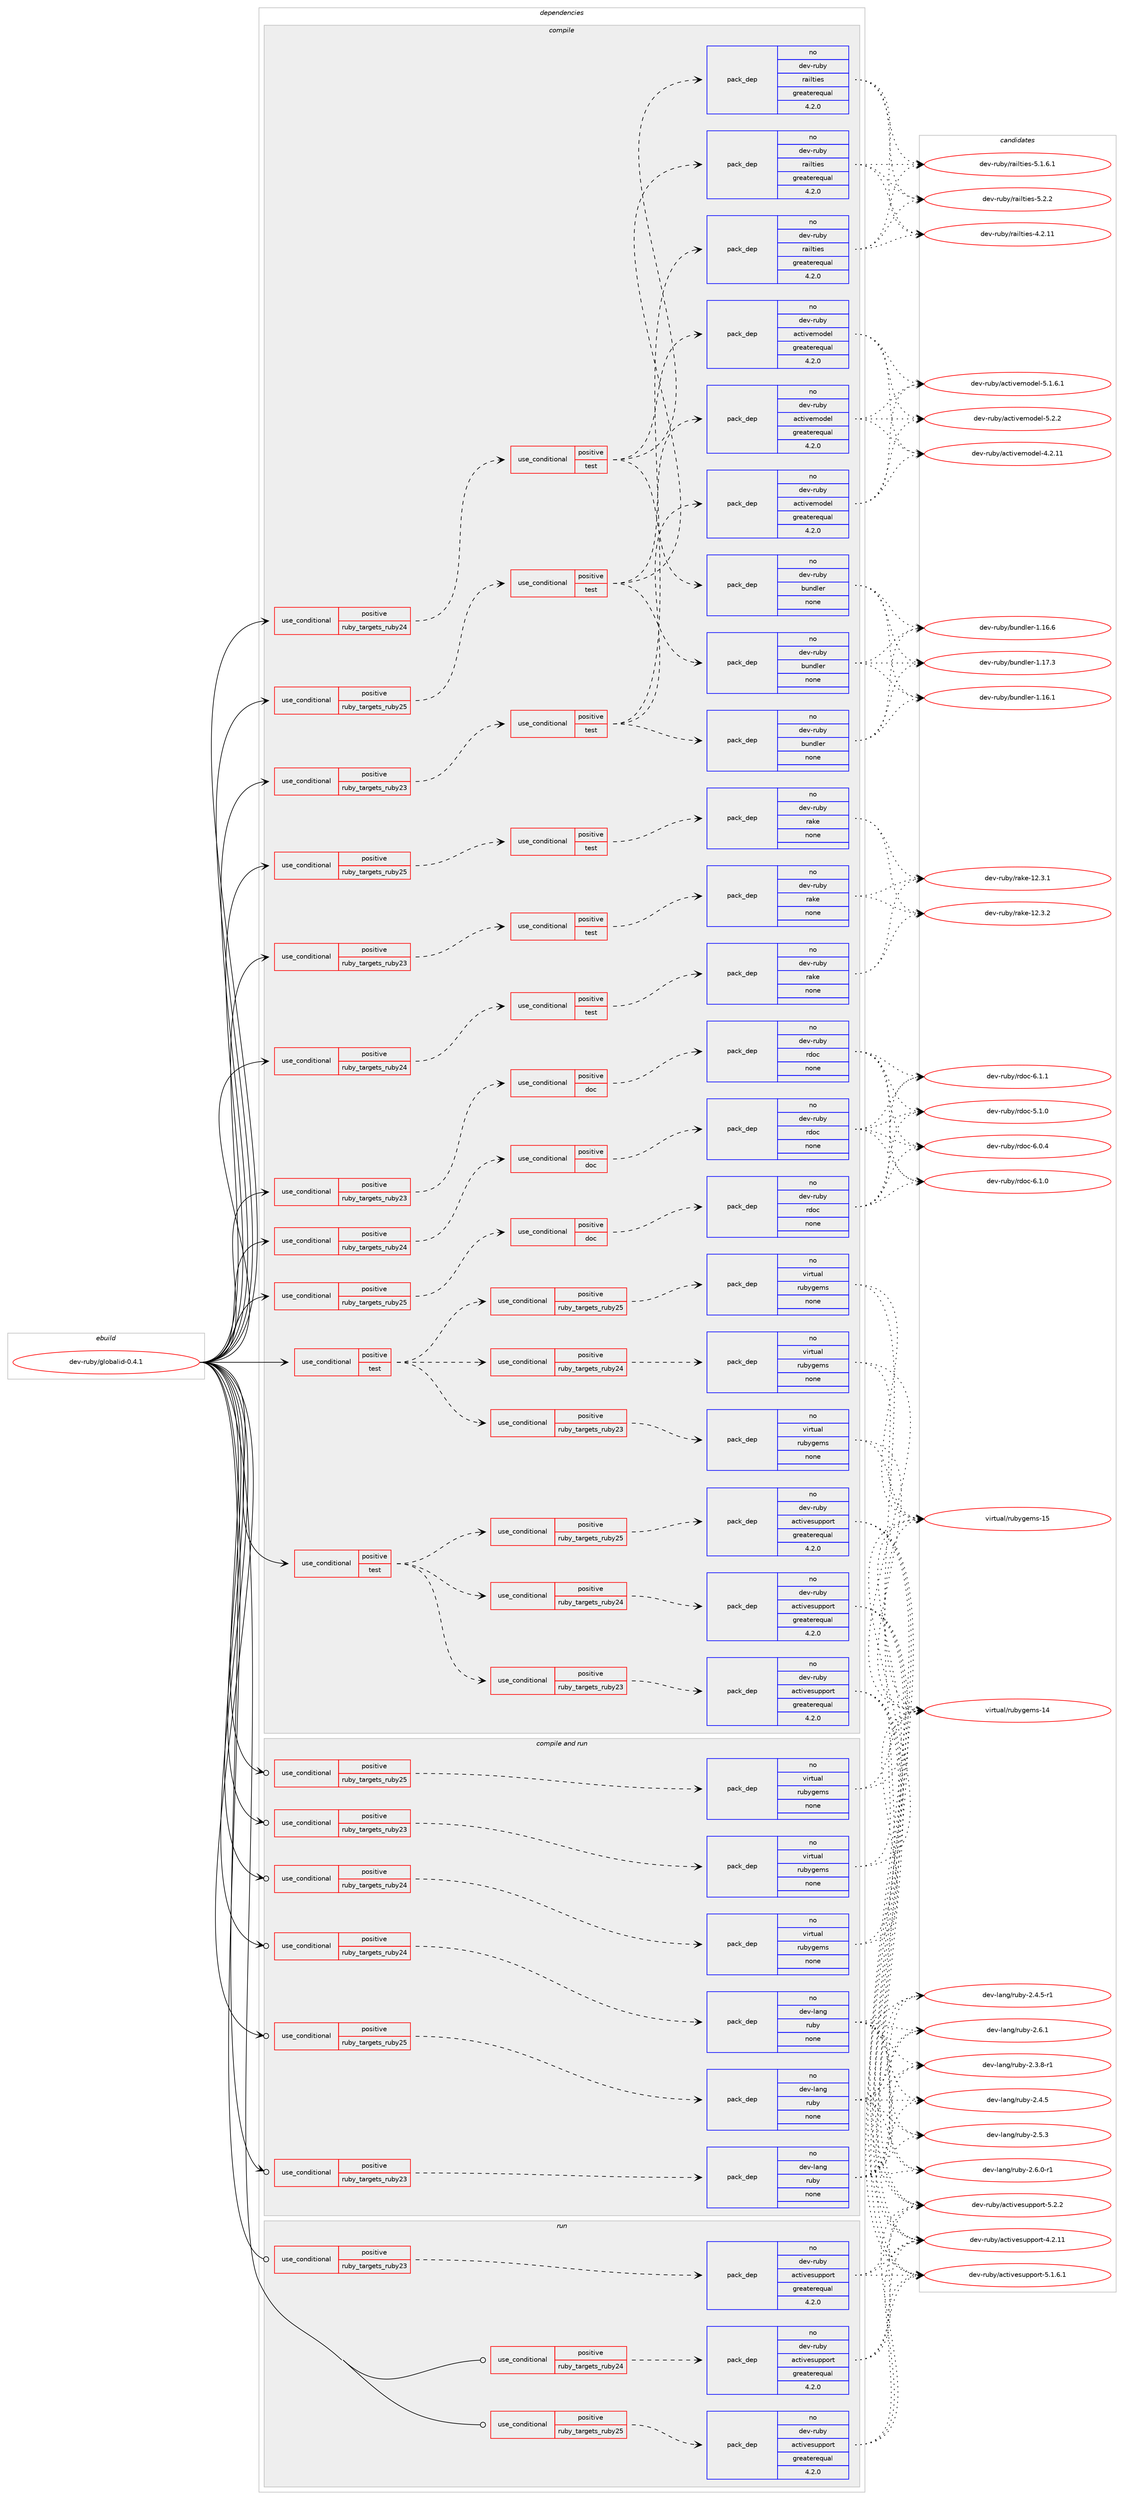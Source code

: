 digraph prolog {

# *************
# Graph options
# *************

newrank=true;
concentrate=true;
compound=true;
graph [rankdir=LR,fontname=Helvetica,fontsize=10,ranksep=1.5];#, ranksep=2.5, nodesep=0.2];
edge  [arrowhead=vee];
node  [fontname=Helvetica,fontsize=10];

# **********
# The ebuild
# **********

subgraph cluster_leftcol {
color=gray;
rank=same;
label=<<i>ebuild</i>>;
id [label="dev-ruby/globalid-0.4.1", color=red, width=4, href="../dev-ruby/globalid-0.4.1.svg"];
}

# ****************
# The dependencies
# ****************

subgraph cluster_midcol {
color=gray;
label=<<i>dependencies</i>>;
subgraph cluster_compile {
fillcolor="#eeeeee";
style=filled;
label=<<i>compile</i>>;
subgraph cond400922 {
dependency1495507 [label=<<TABLE BORDER="0" CELLBORDER="1" CELLSPACING="0" CELLPADDING="4"><TR><TD ROWSPAN="3" CELLPADDING="10">use_conditional</TD></TR><TR><TD>positive</TD></TR><TR><TD>ruby_targets_ruby23</TD></TR></TABLE>>, shape=none, color=red];
subgraph cond400923 {
dependency1495508 [label=<<TABLE BORDER="0" CELLBORDER="1" CELLSPACING="0" CELLPADDING="4"><TR><TD ROWSPAN="3" CELLPADDING="10">use_conditional</TD></TR><TR><TD>positive</TD></TR><TR><TD>doc</TD></TR></TABLE>>, shape=none, color=red];
subgraph pack1071140 {
dependency1495509 [label=<<TABLE BORDER="0" CELLBORDER="1" CELLSPACING="0" CELLPADDING="4" WIDTH="220"><TR><TD ROWSPAN="6" CELLPADDING="30">pack_dep</TD></TR><TR><TD WIDTH="110">no</TD></TR><TR><TD>dev-ruby</TD></TR><TR><TD>rdoc</TD></TR><TR><TD>none</TD></TR><TR><TD></TD></TR></TABLE>>, shape=none, color=blue];
}
dependency1495508:e -> dependency1495509:w [weight=20,style="dashed",arrowhead="vee"];
}
dependency1495507:e -> dependency1495508:w [weight=20,style="dashed",arrowhead="vee"];
}
id:e -> dependency1495507:w [weight=20,style="solid",arrowhead="vee"];
subgraph cond400924 {
dependency1495510 [label=<<TABLE BORDER="0" CELLBORDER="1" CELLSPACING="0" CELLPADDING="4"><TR><TD ROWSPAN="3" CELLPADDING="10">use_conditional</TD></TR><TR><TD>positive</TD></TR><TR><TD>ruby_targets_ruby23</TD></TR></TABLE>>, shape=none, color=red];
subgraph cond400925 {
dependency1495511 [label=<<TABLE BORDER="0" CELLBORDER="1" CELLSPACING="0" CELLPADDING="4"><TR><TD ROWSPAN="3" CELLPADDING="10">use_conditional</TD></TR><TR><TD>positive</TD></TR><TR><TD>test</TD></TR></TABLE>>, shape=none, color=red];
subgraph pack1071141 {
dependency1495512 [label=<<TABLE BORDER="0" CELLBORDER="1" CELLSPACING="0" CELLPADDING="4" WIDTH="220"><TR><TD ROWSPAN="6" CELLPADDING="30">pack_dep</TD></TR><TR><TD WIDTH="110">no</TD></TR><TR><TD>dev-ruby</TD></TR><TR><TD>bundler</TD></TR><TR><TD>none</TD></TR><TR><TD></TD></TR></TABLE>>, shape=none, color=blue];
}
dependency1495511:e -> dependency1495512:w [weight=20,style="dashed",arrowhead="vee"];
subgraph pack1071142 {
dependency1495513 [label=<<TABLE BORDER="0" CELLBORDER="1" CELLSPACING="0" CELLPADDING="4" WIDTH="220"><TR><TD ROWSPAN="6" CELLPADDING="30">pack_dep</TD></TR><TR><TD WIDTH="110">no</TD></TR><TR><TD>dev-ruby</TD></TR><TR><TD>activemodel</TD></TR><TR><TD>greaterequal</TD></TR><TR><TD>4.2.0</TD></TR></TABLE>>, shape=none, color=blue];
}
dependency1495511:e -> dependency1495513:w [weight=20,style="dashed",arrowhead="vee"];
subgraph pack1071143 {
dependency1495514 [label=<<TABLE BORDER="0" CELLBORDER="1" CELLSPACING="0" CELLPADDING="4" WIDTH="220"><TR><TD ROWSPAN="6" CELLPADDING="30">pack_dep</TD></TR><TR><TD WIDTH="110">no</TD></TR><TR><TD>dev-ruby</TD></TR><TR><TD>railties</TD></TR><TR><TD>greaterequal</TD></TR><TR><TD>4.2.0</TD></TR></TABLE>>, shape=none, color=blue];
}
dependency1495511:e -> dependency1495514:w [weight=20,style="dashed",arrowhead="vee"];
}
dependency1495510:e -> dependency1495511:w [weight=20,style="dashed",arrowhead="vee"];
}
id:e -> dependency1495510:w [weight=20,style="solid",arrowhead="vee"];
subgraph cond400926 {
dependency1495515 [label=<<TABLE BORDER="0" CELLBORDER="1" CELLSPACING="0" CELLPADDING="4"><TR><TD ROWSPAN="3" CELLPADDING="10">use_conditional</TD></TR><TR><TD>positive</TD></TR><TR><TD>ruby_targets_ruby23</TD></TR></TABLE>>, shape=none, color=red];
subgraph cond400927 {
dependency1495516 [label=<<TABLE BORDER="0" CELLBORDER="1" CELLSPACING="0" CELLPADDING="4"><TR><TD ROWSPAN="3" CELLPADDING="10">use_conditional</TD></TR><TR><TD>positive</TD></TR><TR><TD>test</TD></TR></TABLE>>, shape=none, color=red];
subgraph pack1071144 {
dependency1495517 [label=<<TABLE BORDER="0" CELLBORDER="1" CELLSPACING="0" CELLPADDING="4" WIDTH="220"><TR><TD ROWSPAN="6" CELLPADDING="30">pack_dep</TD></TR><TR><TD WIDTH="110">no</TD></TR><TR><TD>dev-ruby</TD></TR><TR><TD>rake</TD></TR><TR><TD>none</TD></TR><TR><TD></TD></TR></TABLE>>, shape=none, color=blue];
}
dependency1495516:e -> dependency1495517:w [weight=20,style="dashed",arrowhead="vee"];
}
dependency1495515:e -> dependency1495516:w [weight=20,style="dashed",arrowhead="vee"];
}
id:e -> dependency1495515:w [weight=20,style="solid",arrowhead="vee"];
subgraph cond400928 {
dependency1495518 [label=<<TABLE BORDER="0" CELLBORDER="1" CELLSPACING="0" CELLPADDING="4"><TR><TD ROWSPAN="3" CELLPADDING="10">use_conditional</TD></TR><TR><TD>positive</TD></TR><TR><TD>ruby_targets_ruby24</TD></TR></TABLE>>, shape=none, color=red];
subgraph cond400929 {
dependency1495519 [label=<<TABLE BORDER="0" CELLBORDER="1" CELLSPACING="0" CELLPADDING="4"><TR><TD ROWSPAN="3" CELLPADDING="10">use_conditional</TD></TR><TR><TD>positive</TD></TR><TR><TD>doc</TD></TR></TABLE>>, shape=none, color=red];
subgraph pack1071145 {
dependency1495520 [label=<<TABLE BORDER="0" CELLBORDER="1" CELLSPACING="0" CELLPADDING="4" WIDTH="220"><TR><TD ROWSPAN="6" CELLPADDING="30">pack_dep</TD></TR><TR><TD WIDTH="110">no</TD></TR><TR><TD>dev-ruby</TD></TR><TR><TD>rdoc</TD></TR><TR><TD>none</TD></TR><TR><TD></TD></TR></TABLE>>, shape=none, color=blue];
}
dependency1495519:e -> dependency1495520:w [weight=20,style="dashed",arrowhead="vee"];
}
dependency1495518:e -> dependency1495519:w [weight=20,style="dashed",arrowhead="vee"];
}
id:e -> dependency1495518:w [weight=20,style="solid",arrowhead="vee"];
subgraph cond400930 {
dependency1495521 [label=<<TABLE BORDER="0" CELLBORDER="1" CELLSPACING="0" CELLPADDING="4"><TR><TD ROWSPAN="3" CELLPADDING="10">use_conditional</TD></TR><TR><TD>positive</TD></TR><TR><TD>ruby_targets_ruby24</TD></TR></TABLE>>, shape=none, color=red];
subgraph cond400931 {
dependency1495522 [label=<<TABLE BORDER="0" CELLBORDER="1" CELLSPACING="0" CELLPADDING="4"><TR><TD ROWSPAN="3" CELLPADDING="10">use_conditional</TD></TR><TR><TD>positive</TD></TR><TR><TD>test</TD></TR></TABLE>>, shape=none, color=red];
subgraph pack1071146 {
dependency1495523 [label=<<TABLE BORDER="0" CELLBORDER="1" CELLSPACING="0" CELLPADDING="4" WIDTH="220"><TR><TD ROWSPAN="6" CELLPADDING="30">pack_dep</TD></TR><TR><TD WIDTH="110">no</TD></TR><TR><TD>dev-ruby</TD></TR><TR><TD>bundler</TD></TR><TR><TD>none</TD></TR><TR><TD></TD></TR></TABLE>>, shape=none, color=blue];
}
dependency1495522:e -> dependency1495523:w [weight=20,style="dashed",arrowhead="vee"];
subgraph pack1071147 {
dependency1495524 [label=<<TABLE BORDER="0" CELLBORDER="1" CELLSPACING="0" CELLPADDING="4" WIDTH="220"><TR><TD ROWSPAN="6" CELLPADDING="30">pack_dep</TD></TR><TR><TD WIDTH="110">no</TD></TR><TR><TD>dev-ruby</TD></TR><TR><TD>activemodel</TD></TR><TR><TD>greaterequal</TD></TR><TR><TD>4.2.0</TD></TR></TABLE>>, shape=none, color=blue];
}
dependency1495522:e -> dependency1495524:w [weight=20,style="dashed",arrowhead="vee"];
subgraph pack1071148 {
dependency1495525 [label=<<TABLE BORDER="0" CELLBORDER="1" CELLSPACING="0" CELLPADDING="4" WIDTH="220"><TR><TD ROWSPAN="6" CELLPADDING="30">pack_dep</TD></TR><TR><TD WIDTH="110">no</TD></TR><TR><TD>dev-ruby</TD></TR><TR><TD>railties</TD></TR><TR><TD>greaterequal</TD></TR><TR><TD>4.2.0</TD></TR></TABLE>>, shape=none, color=blue];
}
dependency1495522:e -> dependency1495525:w [weight=20,style="dashed",arrowhead="vee"];
}
dependency1495521:e -> dependency1495522:w [weight=20,style="dashed",arrowhead="vee"];
}
id:e -> dependency1495521:w [weight=20,style="solid",arrowhead="vee"];
subgraph cond400932 {
dependency1495526 [label=<<TABLE BORDER="0" CELLBORDER="1" CELLSPACING="0" CELLPADDING="4"><TR><TD ROWSPAN="3" CELLPADDING="10">use_conditional</TD></TR><TR><TD>positive</TD></TR><TR><TD>ruby_targets_ruby24</TD></TR></TABLE>>, shape=none, color=red];
subgraph cond400933 {
dependency1495527 [label=<<TABLE BORDER="0" CELLBORDER="1" CELLSPACING="0" CELLPADDING="4"><TR><TD ROWSPAN="3" CELLPADDING="10">use_conditional</TD></TR><TR><TD>positive</TD></TR><TR><TD>test</TD></TR></TABLE>>, shape=none, color=red];
subgraph pack1071149 {
dependency1495528 [label=<<TABLE BORDER="0" CELLBORDER="1" CELLSPACING="0" CELLPADDING="4" WIDTH="220"><TR><TD ROWSPAN="6" CELLPADDING="30">pack_dep</TD></TR><TR><TD WIDTH="110">no</TD></TR><TR><TD>dev-ruby</TD></TR><TR><TD>rake</TD></TR><TR><TD>none</TD></TR><TR><TD></TD></TR></TABLE>>, shape=none, color=blue];
}
dependency1495527:e -> dependency1495528:w [weight=20,style="dashed",arrowhead="vee"];
}
dependency1495526:e -> dependency1495527:w [weight=20,style="dashed",arrowhead="vee"];
}
id:e -> dependency1495526:w [weight=20,style="solid",arrowhead="vee"];
subgraph cond400934 {
dependency1495529 [label=<<TABLE BORDER="0" CELLBORDER="1" CELLSPACING="0" CELLPADDING="4"><TR><TD ROWSPAN="3" CELLPADDING="10">use_conditional</TD></TR><TR><TD>positive</TD></TR><TR><TD>ruby_targets_ruby25</TD></TR></TABLE>>, shape=none, color=red];
subgraph cond400935 {
dependency1495530 [label=<<TABLE BORDER="0" CELLBORDER="1" CELLSPACING="0" CELLPADDING="4"><TR><TD ROWSPAN="3" CELLPADDING="10">use_conditional</TD></TR><TR><TD>positive</TD></TR><TR><TD>doc</TD></TR></TABLE>>, shape=none, color=red];
subgraph pack1071150 {
dependency1495531 [label=<<TABLE BORDER="0" CELLBORDER="1" CELLSPACING="0" CELLPADDING="4" WIDTH="220"><TR><TD ROWSPAN="6" CELLPADDING="30">pack_dep</TD></TR><TR><TD WIDTH="110">no</TD></TR><TR><TD>dev-ruby</TD></TR><TR><TD>rdoc</TD></TR><TR><TD>none</TD></TR><TR><TD></TD></TR></TABLE>>, shape=none, color=blue];
}
dependency1495530:e -> dependency1495531:w [weight=20,style="dashed",arrowhead="vee"];
}
dependency1495529:e -> dependency1495530:w [weight=20,style="dashed",arrowhead="vee"];
}
id:e -> dependency1495529:w [weight=20,style="solid",arrowhead="vee"];
subgraph cond400936 {
dependency1495532 [label=<<TABLE BORDER="0" CELLBORDER="1" CELLSPACING="0" CELLPADDING="4"><TR><TD ROWSPAN="3" CELLPADDING="10">use_conditional</TD></TR><TR><TD>positive</TD></TR><TR><TD>ruby_targets_ruby25</TD></TR></TABLE>>, shape=none, color=red];
subgraph cond400937 {
dependency1495533 [label=<<TABLE BORDER="0" CELLBORDER="1" CELLSPACING="0" CELLPADDING="4"><TR><TD ROWSPAN="3" CELLPADDING="10">use_conditional</TD></TR><TR><TD>positive</TD></TR><TR><TD>test</TD></TR></TABLE>>, shape=none, color=red];
subgraph pack1071151 {
dependency1495534 [label=<<TABLE BORDER="0" CELLBORDER="1" CELLSPACING="0" CELLPADDING="4" WIDTH="220"><TR><TD ROWSPAN="6" CELLPADDING="30">pack_dep</TD></TR><TR><TD WIDTH="110">no</TD></TR><TR><TD>dev-ruby</TD></TR><TR><TD>bundler</TD></TR><TR><TD>none</TD></TR><TR><TD></TD></TR></TABLE>>, shape=none, color=blue];
}
dependency1495533:e -> dependency1495534:w [weight=20,style="dashed",arrowhead="vee"];
subgraph pack1071152 {
dependency1495535 [label=<<TABLE BORDER="0" CELLBORDER="1" CELLSPACING="0" CELLPADDING="4" WIDTH="220"><TR><TD ROWSPAN="6" CELLPADDING="30">pack_dep</TD></TR><TR><TD WIDTH="110">no</TD></TR><TR><TD>dev-ruby</TD></TR><TR><TD>activemodel</TD></TR><TR><TD>greaterequal</TD></TR><TR><TD>4.2.0</TD></TR></TABLE>>, shape=none, color=blue];
}
dependency1495533:e -> dependency1495535:w [weight=20,style="dashed",arrowhead="vee"];
subgraph pack1071153 {
dependency1495536 [label=<<TABLE BORDER="0" CELLBORDER="1" CELLSPACING="0" CELLPADDING="4" WIDTH="220"><TR><TD ROWSPAN="6" CELLPADDING="30">pack_dep</TD></TR><TR><TD WIDTH="110">no</TD></TR><TR><TD>dev-ruby</TD></TR><TR><TD>railties</TD></TR><TR><TD>greaterequal</TD></TR><TR><TD>4.2.0</TD></TR></TABLE>>, shape=none, color=blue];
}
dependency1495533:e -> dependency1495536:w [weight=20,style="dashed",arrowhead="vee"];
}
dependency1495532:e -> dependency1495533:w [weight=20,style="dashed",arrowhead="vee"];
}
id:e -> dependency1495532:w [weight=20,style="solid",arrowhead="vee"];
subgraph cond400938 {
dependency1495537 [label=<<TABLE BORDER="0" CELLBORDER="1" CELLSPACING="0" CELLPADDING="4"><TR><TD ROWSPAN="3" CELLPADDING="10">use_conditional</TD></TR><TR><TD>positive</TD></TR><TR><TD>ruby_targets_ruby25</TD></TR></TABLE>>, shape=none, color=red];
subgraph cond400939 {
dependency1495538 [label=<<TABLE BORDER="0" CELLBORDER="1" CELLSPACING="0" CELLPADDING="4"><TR><TD ROWSPAN="3" CELLPADDING="10">use_conditional</TD></TR><TR><TD>positive</TD></TR><TR><TD>test</TD></TR></TABLE>>, shape=none, color=red];
subgraph pack1071154 {
dependency1495539 [label=<<TABLE BORDER="0" CELLBORDER="1" CELLSPACING="0" CELLPADDING="4" WIDTH="220"><TR><TD ROWSPAN="6" CELLPADDING="30">pack_dep</TD></TR><TR><TD WIDTH="110">no</TD></TR><TR><TD>dev-ruby</TD></TR><TR><TD>rake</TD></TR><TR><TD>none</TD></TR><TR><TD></TD></TR></TABLE>>, shape=none, color=blue];
}
dependency1495538:e -> dependency1495539:w [weight=20,style="dashed",arrowhead="vee"];
}
dependency1495537:e -> dependency1495538:w [weight=20,style="dashed",arrowhead="vee"];
}
id:e -> dependency1495537:w [weight=20,style="solid",arrowhead="vee"];
subgraph cond400940 {
dependency1495540 [label=<<TABLE BORDER="0" CELLBORDER="1" CELLSPACING="0" CELLPADDING="4"><TR><TD ROWSPAN="3" CELLPADDING="10">use_conditional</TD></TR><TR><TD>positive</TD></TR><TR><TD>test</TD></TR></TABLE>>, shape=none, color=red];
subgraph cond400941 {
dependency1495541 [label=<<TABLE BORDER="0" CELLBORDER="1" CELLSPACING="0" CELLPADDING="4"><TR><TD ROWSPAN="3" CELLPADDING="10">use_conditional</TD></TR><TR><TD>positive</TD></TR><TR><TD>ruby_targets_ruby23</TD></TR></TABLE>>, shape=none, color=red];
subgraph pack1071155 {
dependency1495542 [label=<<TABLE BORDER="0" CELLBORDER="1" CELLSPACING="0" CELLPADDING="4" WIDTH="220"><TR><TD ROWSPAN="6" CELLPADDING="30">pack_dep</TD></TR><TR><TD WIDTH="110">no</TD></TR><TR><TD>dev-ruby</TD></TR><TR><TD>activesupport</TD></TR><TR><TD>greaterequal</TD></TR><TR><TD>4.2.0</TD></TR></TABLE>>, shape=none, color=blue];
}
dependency1495541:e -> dependency1495542:w [weight=20,style="dashed",arrowhead="vee"];
}
dependency1495540:e -> dependency1495541:w [weight=20,style="dashed",arrowhead="vee"];
subgraph cond400942 {
dependency1495543 [label=<<TABLE BORDER="0" CELLBORDER="1" CELLSPACING="0" CELLPADDING="4"><TR><TD ROWSPAN="3" CELLPADDING="10">use_conditional</TD></TR><TR><TD>positive</TD></TR><TR><TD>ruby_targets_ruby24</TD></TR></TABLE>>, shape=none, color=red];
subgraph pack1071156 {
dependency1495544 [label=<<TABLE BORDER="0" CELLBORDER="1" CELLSPACING="0" CELLPADDING="4" WIDTH="220"><TR><TD ROWSPAN="6" CELLPADDING="30">pack_dep</TD></TR><TR><TD WIDTH="110">no</TD></TR><TR><TD>dev-ruby</TD></TR><TR><TD>activesupport</TD></TR><TR><TD>greaterequal</TD></TR><TR><TD>4.2.0</TD></TR></TABLE>>, shape=none, color=blue];
}
dependency1495543:e -> dependency1495544:w [weight=20,style="dashed",arrowhead="vee"];
}
dependency1495540:e -> dependency1495543:w [weight=20,style="dashed",arrowhead="vee"];
subgraph cond400943 {
dependency1495545 [label=<<TABLE BORDER="0" CELLBORDER="1" CELLSPACING="0" CELLPADDING="4"><TR><TD ROWSPAN="3" CELLPADDING="10">use_conditional</TD></TR><TR><TD>positive</TD></TR><TR><TD>ruby_targets_ruby25</TD></TR></TABLE>>, shape=none, color=red];
subgraph pack1071157 {
dependency1495546 [label=<<TABLE BORDER="0" CELLBORDER="1" CELLSPACING="0" CELLPADDING="4" WIDTH="220"><TR><TD ROWSPAN="6" CELLPADDING="30">pack_dep</TD></TR><TR><TD WIDTH="110">no</TD></TR><TR><TD>dev-ruby</TD></TR><TR><TD>activesupport</TD></TR><TR><TD>greaterequal</TD></TR><TR><TD>4.2.0</TD></TR></TABLE>>, shape=none, color=blue];
}
dependency1495545:e -> dependency1495546:w [weight=20,style="dashed",arrowhead="vee"];
}
dependency1495540:e -> dependency1495545:w [weight=20,style="dashed",arrowhead="vee"];
}
id:e -> dependency1495540:w [weight=20,style="solid",arrowhead="vee"];
subgraph cond400944 {
dependency1495547 [label=<<TABLE BORDER="0" CELLBORDER="1" CELLSPACING="0" CELLPADDING="4"><TR><TD ROWSPAN="3" CELLPADDING="10">use_conditional</TD></TR><TR><TD>positive</TD></TR><TR><TD>test</TD></TR></TABLE>>, shape=none, color=red];
subgraph cond400945 {
dependency1495548 [label=<<TABLE BORDER="0" CELLBORDER="1" CELLSPACING="0" CELLPADDING="4"><TR><TD ROWSPAN="3" CELLPADDING="10">use_conditional</TD></TR><TR><TD>positive</TD></TR><TR><TD>ruby_targets_ruby23</TD></TR></TABLE>>, shape=none, color=red];
subgraph pack1071158 {
dependency1495549 [label=<<TABLE BORDER="0" CELLBORDER="1" CELLSPACING="0" CELLPADDING="4" WIDTH="220"><TR><TD ROWSPAN="6" CELLPADDING="30">pack_dep</TD></TR><TR><TD WIDTH="110">no</TD></TR><TR><TD>virtual</TD></TR><TR><TD>rubygems</TD></TR><TR><TD>none</TD></TR><TR><TD></TD></TR></TABLE>>, shape=none, color=blue];
}
dependency1495548:e -> dependency1495549:w [weight=20,style="dashed",arrowhead="vee"];
}
dependency1495547:e -> dependency1495548:w [weight=20,style="dashed",arrowhead="vee"];
subgraph cond400946 {
dependency1495550 [label=<<TABLE BORDER="0" CELLBORDER="1" CELLSPACING="0" CELLPADDING="4"><TR><TD ROWSPAN="3" CELLPADDING="10">use_conditional</TD></TR><TR><TD>positive</TD></TR><TR><TD>ruby_targets_ruby24</TD></TR></TABLE>>, shape=none, color=red];
subgraph pack1071159 {
dependency1495551 [label=<<TABLE BORDER="0" CELLBORDER="1" CELLSPACING="0" CELLPADDING="4" WIDTH="220"><TR><TD ROWSPAN="6" CELLPADDING="30">pack_dep</TD></TR><TR><TD WIDTH="110">no</TD></TR><TR><TD>virtual</TD></TR><TR><TD>rubygems</TD></TR><TR><TD>none</TD></TR><TR><TD></TD></TR></TABLE>>, shape=none, color=blue];
}
dependency1495550:e -> dependency1495551:w [weight=20,style="dashed",arrowhead="vee"];
}
dependency1495547:e -> dependency1495550:w [weight=20,style="dashed",arrowhead="vee"];
subgraph cond400947 {
dependency1495552 [label=<<TABLE BORDER="0" CELLBORDER="1" CELLSPACING="0" CELLPADDING="4"><TR><TD ROWSPAN="3" CELLPADDING="10">use_conditional</TD></TR><TR><TD>positive</TD></TR><TR><TD>ruby_targets_ruby25</TD></TR></TABLE>>, shape=none, color=red];
subgraph pack1071160 {
dependency1495553 [label=<<TABLE BORDER="0" CELLBORDER="1" CELLSPACING="0" CELLPADDING="4" WIDTH="220"><TR><TD ROWSPAN="6" CELLPADDING="30">pack_dep</TD></TR><TR><TD WIDTH="110">no</TD></TR><TR><TD>virtual</TD></TR><TR><TD>rubygems</TD></TR><TR><TD>none</TD></TR><TR><TD></TD></TR></TABLE>>, shape=none, color=blue];
}
dependency1495552:e -> dependency1495553:w [weight=20,style="dashed",arrowhead="vee"];
}
dependency1495547:e -> dependency1495552:w [weight=20,style="dashed",arrowhead="vee"];
}
id:e -> dependency1495547:w [weight=20,style="solid",arrowhead="vee"];
}
subgraph cluster_compileandrun {
fillcolor="#eeeeee";
style=filled;
label=<<i>compile and run</i>>;
subgraph cond400948 {
dependency1495554 [label=<<TABLE BORDER="0" CELLBORDER="1" CELLSPACING="0" CELLPADDING="4"><TR><TD ROWSPAN="3" CELLPADDING="10">use_conditional</TD></TR><TR><TD>positive</TD></TR><TR><TD>ruby_targets_ruby23</TD></TR></TABLE>>, shape=none, color=red];
subgraph pack1071161 {
dependency1495555 [label=<<TABLE BORDER="0" CELLBORDER="1" CELLSPACING="0" CELLPADDING="4" WIDTH="220"><TR><TD ROWSPAN="6" CELLPADDING="30">pack_dep</TD></TR><TR><TD WIDTH="110">no</TD></TR><TR><TD>dev-lang</TD></TR><TR><TD>ruby</TD></TR><TR><TD>none</TD></TR><TR><TD></TD></TR></TABLE>>, shape=none, color=blue];
}
dependency1495554:e -> dependency1495555:w [weight=20,style="dashed",arrowhead="vee"];
}
id:e -> dependency1495554:w [weight=20,style="solid",arrowhead="odotvee"];
subgraph cond400949 {
dependency1495556 [label=<<TABLE BORDER="0" CELLBORDER="1" CELLSPACING="0" CELLPADDING="4"><TR><TD ROWSPAN="3" CELLPADDING="10">use_conditional</TD></TR><TR><TD>positive</TD></TR><TR><TD>ruby_targets_ruby23</TD></TR></TABLE>>, shape=none, color=red];
subgraph pack1071162 {
dependency1495557 [label=<<TABLE BORDER="0" CELLBORDER="1" CELLSPACING="0" CELLPADDING="4" WIDTH="220"><TR><TD ROWSPAN="6" CELLPADDING="30">pack_dep</TD></TR><TR><TD WIDTH="110">no</TD></TR><TR><TD>virtual</TD></TR><TR><TD>rubygems</TD></TR><TR><TD>none</TD></TR><TR><TD></TD></TR></TABLE>>, shape=none, color=blue];
}
dependency1495556:e -> dependency1495557:w [weight=20,style="dashed",arrowhead="vee"];
}
id:e -> dependency1495556:w [weight=20,style="solid",arrowhead="odotvee"];
subgraph cond400950 {
dependency1495558 [label=<<TABLE BORDER="0" CELLBORDER="1" CELLSPACING="0" CELLPADDING="4"><TR><TD ROWSPAN="3" CELLPADDING="10">use_conditional</TD></TR><TR><TD>positive</TD></TR><TR><TD>ruby_targets_ruby24</TD></TR></TABLE>>, shape=none, color=red];
subgraph pack1071163 {
dependency1495559 [label=<<TABLE BORDER="0" CELLBORDER="1" CELLSPACING="0" CELLPADDING="4" WIDTH="220"><TR><TD ROWSPAN="6" CELLPADDING="30">pack_dep</TD></TR><TR><TD WIDTH="110">no</TD></TR><TR><TD>dev-lang</TD></TR><TR><TD>ruby</TD></TR><TR><TD>none</TD></TR><TR><TD></TD></TR></TABLE>>, shape=none, color=blue];
}
dependency1495558:e -> dependency1495559:w [weight=20,style="dashed",arrowhead="vee"];
}
id:e -> dependency1495558:w [weight=20,style="solid",arrowhead="odotvee"];
subgraph cond400951 {
dependency1495560 [label=<<TABLE BORDER="0" CELLBORDER="1" CELLSPACING="0" CELLPADDING="4"><TR><TD ROWSPAN="3" CELLPADDING="10">use_conditional</TD></TR><TR><TD>positive</TD></TR><TR><TD>ruby_targets_ruby24</TD></TR></TABLE>>, shape=none, color=red];
subgraph pack1071164 {
dependency1495561 [label=<<TABLE BORDER="0" CELLBORDER="1" CELLSPACING="0" CELLPADDING="4" WIDTH="220"><TR><TD ROWSPAN="6" CELLPADDING="30">pack_dep</TD></TR><TR><TD WIDTH="110">no</TD></TR><TR><TD>virtual</TD></TR><TR><TD>rubygems</TD></TR><TR><TD>none</TD></TR><TR><TD></TD></TR></TABLE>>, shape=none, color=blue];
}
dependency1495560:e -> dependency1495561:w [weight=20,style="dashed",arrowhead="vee"];
}
id:e -> dependency1495560:w [weight=20,style="solid",arrowhead="odotvee"];
subgraph cond400952 {
dependency1495562 [label=<<TABLE BORDER="0" CELLBORDER="1" CELLSPACING="0" CELLPADDING="4"><TR><TD ROWSPAN="3" CELLPADDING="10">use_conditional</TD></TR><TR><TD>positive</TD></TR><TR><TD>ruby_targets_ruby25</TD></TR></TABLE>>, shape=none, color=red];
subgraph pack1071165 {
dependency1495563 [label=<<TABLE BORDER="0" CELLBORDER="1" CELLSPACING="0" CELLPADDING="4" WIDTH="220"><TR><TD ROWSPAN="6" CELLPADDING="30">pack_dep</TD></TR><TR><TD WIDTH="110">no</TD></TR><TR><TD>dev-lang</TD></TR><TR><TD>ruby</TD></TR><TR><TD>none</TD></TR><TR><TD></TD></TR></TABLE>>, shape=none, color=blue];
}
dependency1495562:e -> dependency1495563:w [weight=20,style="dashed",arrowhead="vee"];
}
id:e -> dependency1495562:w [weight=20,style="solid",arrowhead="odotvee"];
subgraph cond400953 {
dependency1495564 [label=<<TABLE BORDER="0" CELLBORDER="1" CELLSPACING="0" CELLPADDING="4"><TR><TD ROWSPAN="3" CELLPADDING="10">use_conditional</TD></TR><TR><TD>positive</TD></TR><TR><TD>ruby_targets_ruby25</TD></TR></TABLE>>, shape=none, color=red];
subgraph pack1071166 {
dependency1495565 [label=<<TABLE BORDER="0" CELLBORDER="1" CELLSPACING="0" CELLPADDING="4" WIDTH="220"><TR><TD ROWSPAN="6" CELLPADDING="30">pack_dep</TD></TR><TR><TD WIDTH="110">no</TD></TR><TR><TD>virtual</TD></TR><TR><TD>rubygems</TD></TR><TR><TD>none</TD></TR><TR><TD></TD></TR></TABLE>>, shape=none, color=blue];
}
dependency1495564:e -> dependency1495565:w [weight=20,style="dashed",arrowhead="vee"];
}
id:e -> dependency1495564:w [weight=20,style="solid",arrowhead="odotvee"];
}
subgraph cluster_run {
fillcolor="#eeeeee";
style=filled;
label=<<i>run</i>>;
subgraph cond400954 {
dependency1495566 [label=<<TABLE BORDER="0" CELLBORDER="1" CELLSPACING="0" CELLPADDING="4"><TR><TD ROWSPAN="3" CELLPADDING="10">use_conditional</TD></TR><TR><TD>positive</TD></TR><TR><TD>ruby_targets_ruby23</TD></TR></TABLE>>, shape=none, color=red];
subgraph pack1071167 {
dependency1495567 [label=<<TABLE BORDER="0" CELLBORDER="1" CELLSPACING="0" CELLPADDING="4" WIDTH="220"><TR><TD ROWSPAN="6" CELLPADDING="30">pack_dep</TD></TR><TR><TD WIDTH="110">no</TD></TR><TR><TD>dev-ruby</TD></TR><TR><TD>activesupport</TD></TR><TR><TD>greaterequal</TD></TR><TR><TD>4.2.0</TD></TR></TABLE>>, shape=none, color=blue];
}
dependency1495566:e -> dependency1495567:w [weight=20,style="dashed",arrowhead="vee"];
}
id:e -> dependency1495566:w [weight=20,style="solid",arrowhead="odot"];
subgraph cond400955 {
dependency1495568 [label=<<TABLE BORDER="0" CELLBORDER="1" CELLSPACING="0" CELLPADDING="4"><TR><TD ROWSPAN="3" CELLPADDING="10">use_conditional</TD></TR><TR><TD>positive</TD></TR><TR><TD>ruby_targets_ruby24</TD></TR></TABLE>>, shape=none, color=red];
subgraph pack1071168 {
dependency1495569 [label=<<TABLE BORDER="0" CELLBORDER="1" CELLSPACING="0" CELLPADDING="4" WIDTH="220"><TR><TD ROWSPAN="6" CELLPADDING="30">pack_dep</TD></TR><TR><TD WIDTH="110">no</TD></TR><TR><TD>dev-ruby</TD></TR><TR><TD>activesupport</TD></TR><TR><TD>greaterequal</TD></TR><TR><TD>4.2.0</TD></TR></TABLE>>, shape=none, color=blue];
}
dependency1495568:e -> dependency1495569:w [weight=20,style="dashed",arrowhead="vee"];
}
id:e -> dependency1495568:w [weight=20,style="solid",arrowhead="odot"];
subgraph cond400956 {
dependency1495570 [label=<<TABLE BORDER="0" CELLBORDER="1" CELLSPACING="0" CELLPADDING="4"><TR><TD ROWSPAN="3" CELLPADDING="10">use_conditional</TD></TR><TR><TD>positive</TD></TR><TR><TD>ruby_targets_ruby25</TD></TR></TABLE>>, shape=none, color=red];
subgraph pack1071169 {
dependency1495571 [label=<<TABLE BORDER="0" CELLBORDER="1" CELLSPACING="0" CELLPADDING="4" WIDTH="220"><TR><TD ROWSPAN="6" CELLPADDING="30">pack_dep</TD></TR><TR><TD WIDTH="110">no</TD></TR><TR><TD>dev-ruby</TD></TR><TR><TD>activesupport</TD></TR><TR><TD>greaterequal</TD></TR><TR><TD>4.2.0</TD></TR></TABLE>>, shape=none, color=blue];
}
dependency1495570:e -> dependency1495571:w [weight=20,style="dashed",arrowhead="vee"];
}
id:e -> dependency1495570:w [weight=20,style="solid",arrowhead="odot"];
}
}

# **************
# The candidates
# **************

subgraph cluster_choices {
rank=same;
color=gray;
label=<<i>candidates</i>>;

subgraph choice1071140 {
color=black;
nodesep=1;
choice10010111845114117981214711410011199455346494648 [label="dev-ruby/rdoc-5.1.0", color=red, width=4,href="../dev-ruby/rdoc-5.1.0.svg"];
choice10010111845114117981214711410011199455446484652 [label="dev-ruby/rdoc-6.0.4", color=red, width=4,href="../dev-ruby/rdoc-6.0.4.svg"];
choice10010111845114117981214711410011199455446494648 [label="dev-ruby/rdoc-6.1.0", color=red, width=4,href="../dev-ruby/rdoc-6.1.0.svg"];
choice10010111845114117981214711410011199455446494649 [label="dev-ruby/rdoc-6.1.1", color=red, width=4,href="../dev-ruby/rdoc-6.1.1.svg"];
dependency1495509:e -> choice10010111845114117981214711410011199455346494648:w [style=dotted,weight="100"];
dependency1495509:e -> choice10010111845114117981214711410011199455446484652:w [style=dotted,weight="100"];
dependency1495509:e -> choice10010111845114117981214711410011199455446494648:w [style=dotted,weight="100"];
dependency1495509:e -> choice10010111845114117981214711410011199455446494649:w [style=dotted,weight="100"];
}
subgraph choice1071141 {
color=black;
nodesep=1;
choice1001011184511411798121479811711010010810111445494649544649 [label="dev-ruby/bundler-1.16.1", color=red, width=4,href="../dev-ruby/bundler-1.16.1.svg"];
choice1001011184511411798121479811711010010810111445494649544654 [label="dev-ruby/bundler-1.16.6", color=red, width=4,href="../dev-ruby/bundler-1.16.6.svg"];
choice1001011184511411798121479811711010010810111445494649554651 [label="dev-ruby/bundler-1.17.3", color=red, width=4,href="../dev-ruby/bundler-1.17.3.svg"];
dependency1495512:e -> choice1001011184511411798121479811711010010810111445494649544649:w [style=dotted,weight="100"];
dependency1495512:e -> choice1001011184511411798121479811711010010810111445494649544654:w [style=dotted,weight="100"];
dependency1495512:e -> choice1001011184511411798121479811711010010810111445494649554651:w [style=dotted,weight="100"];
}
subgraph choice1071142 {
color=black;
nodesep=1;
choice100101118451141179812147979911610511810110911110010110845524650464949 [label="dev-ruby/activemodel-4.2.11", color=red, width=4,href="../dev-ruby/activemodel-4.2.11.svg"];
choice10010111845114117981214797991161051181011091111001011084553464946544649 [label="dev-ruby/activemodel-5.1.6.1", color=red, width=4,href="../dev-ruby/activemodel-5.1.6.1.svg"];
choice1001011184511411798121479799116105118101109111100101108455346504650 [label="dev-ruby/activemodel-5.2.2", color=red, width=4,href="../dev-ruby/activemodel-5.2.2.svg"];
dependency1495513:e -> choice100101118451141179812147979911610511810110911110010110845524650464949:w [style=dotted,weight="100"];
dependency1495513:e -> choice10010111845114117981214797991161051181011091111001011084553464946544649:w [style=dotted,weight="100"];
dependency1495513:e -> choice1001011184511411798121479799116105118101109111100101108455346504650:w [style=dotted,weight="100"];
}
subgraph choice1071143 {
color=black;
nodesep=1;
choice1001011184511411798121471149710510811610510111545524650464949 [label="dev-ruby/railties-4.2.11", color=red, width=4,href="../dev-ruby/railties-4.2.11.svg"];
choice100101118451141179812147114971051081161051011154553464946544649 [label="dev-ruby/railties-5.1.6.1", color=red, width=4,href="../dev-ruby/railties-5.1.6.1.svg"];
choice10010111845114117981214711497105108116105101115455346504650 [label="dev-ruby/railties-5.2.2", color=red, width=4,href="../dev-ruby/railties-5.2.2.svg"];
dependency1495514:e -> choice1001011184511411798121471149710510811610510111545524650464949:w [style=dotted,weight="100"];
dependency1495514:e -> choice100101118451141179812147114971051081161051011154553464946544649:w [style=dotted,weight="100"];
dependency1495514:e -> choice10010111845114117981214711497105108116105101115455346504650:w [style=dotted,weight="100"];
}
subgraph choice1071144 {
color=black;
nodesep=1;
choice1001011184511411798121471149710710145495046514649 [label="dev-ruby/rake-12.3.1", color=red, width=4,href="../dev-ruby/rake-12.3.1.svg"];
choice1001011184511411798121471149710710145495046514650 [label="dev-ruby/rake-12.3.2", color=red, width=4,href="../dev-ruby/rake-12.3.2.svg"];
dependency1495517:e -> choice1001011184511411798121471149710710145495046514649:w [style=dotted,weight="100"];
dependency1495517:e -> choice1001011184511411798121471149710710145495046514650:w [style=dotted,weight="100"];
}
subgraph choice1071145 {
color=black;
nodesep=1;
choice10010111845114117981214711410011199455346494648 [label="dev-ruby/rdoc-5.1.0", color=red, width=4,href="../dev-ruby/rdoc-5.1.0.svg"];
choice10010111845114117981214711410011199455446484652 [label="dev-ruby/rdoc-6.0.4", color=red, width=4,href="../dev-ruby/rdoc-6.0.4.svg"];
choice10010111845114117981214711410011199455446494648 [label="dev-ruby/rdoc-6.1.0", color=red, width=4,href="../dev-ruby/rdoc-6.1.0.svg"];
choice10010111845114117981214711410011199455446494649 [label="dev-ruby/rdoc-6.1.1", color=red, width=4,href="../dev-ruby/rdoc-6.1.1.svg"];
dependency1495520:e -> choice10010111845114117981214711410011199455346494648:w [style=dotted,weight="100"];
dependency1495520:e -> choice10010111845114117981214711410011199455446484652:w [style=dotted,weight="100"];
dependency1495520:e -> choice10010111845114117981214711410011199455446494648:w [style=dotted,weight="100"];
dependency1495520:e -> choice10010111845114117981214711410011199455446494649:w [style=dotted,weight="100"];
}
subgraph choice1071146 {
color=black;
nodesep=1;
choice1001011184511411798121479811711010010810111445494649544649 [label="dev-ruby/bundler-1.16.1", color=red, width=4,href="../dev-ruby/bundler-1.16.1.svg"];
choice1001011184511411798121479811711010010810111445494649544654 [label="dev-ruby/bundler-1.16.6", color=red, width=4,href="../dev-ruby/bundler-1.16.6.svg"];
choice1001011184511411798121479811711010010810111445494649554651 [label="dev-ruby/bundler-1.17.3", color=red, width=4,href="../dev-ruby/bundler-1.17.3.svg"];
dependency1495523:e -> choice1001011184511411798121479811711010010810111445494649544649:w [style=dotted,weight="100"];
dependency1495523:e -> choice1001011184511411798121479811711010010810111445494649544654:w [style=dotted,weight="100"];
dependency1495523:e -> choice1001011184511411798121479811711010010810111445494649554651:w [style=dotted,weight="100"];
}
subgraph choice1071147 {
color=black;
nodesep=1;
choice100101118451141179812147979911610511810110911110010110845524650464949 [label="dev-ruby/activemodel-4.2.11", color=red, width=4,href="../dev-ruby/activemodel-4.2.11.svg"];
choice10010111845114117981214797991161051181011091111001011084553464946544649 [label="dev-ruby/activemodel-5.1.6.1", color=red, width=4,href="../dev-ruby/activemodel-5.1.6.1.svg"];
choice1001011184511411798121479799116105118101109111100101108455346504650 [label="dev-ruby/activemodel-5.2.2", color=red, width=4,href="../dev-ruby/activemodel-5.2.2.svg"];
dependency1495524:e -> choice100101118451141179812147979911610511810110911110010110845524650464949:w [style=dotted,weight="100"];
dependency1495524:e -> choice10010111845114117981214797991161051181011091111001011084553464946544649:w [style=dotted,weight="100"];
dependency1495524:e -> choice1001011184511411798121479799116105118101109111100101108455346504650:w [style=dotted,weight="100"];
}
subgraph choice1071148 {
color=black;
nodesep=1;
choice1001011184511411798121471149710510811610510111545524650464949 [label="dev-ruby/railties-4.2.11", color=red, width=4,href="../dev-ruby/railties-4.2.11.svg"];
choice100101118451141179812147114971051081161051011154553464946544649 [label="dev-ruby/railties-5.1.6.1", color=red, width=4,href="../dev-ruby/railties-5.1.6.1.svg"];
choice10010111845114117981214711497105108116105101115455346504650 [label="dev-ruby/railties-5.2.2", color=red, width=4,href="../dev-ruby/railties-5.2.2.svg"];
dependency1495525:e -> choice1001011184511411798121471149710510811610510111545524650464949:w [style=dotted,weight="100"];
dependency1495525:e -> choice100101118451141179812147114971051081161051011154553464946544649:w [style=dotted,weight="100"];
dependency1495525:e -> choice10010111845114117981214711497105108116105101115455346504650:w [style=dotted,weight="100"];
}
subgraph choice1071149 {
color=black;
nodesep=1;
choice1001011184511411798121471149710710145495046514649 [label="dev-ruby/rake-12.3.1", color=red, width=4,href="../dev-ruby/rake-12.3.1.svg"];
choice1001011184511411798121471149710710145495046514650 [label="dev-ruby/rake-12.3.2", color=red, width=4,href="../dev-ruby/rake-12.3.2.svg"];
dependency1495528:e -> choice1001011184511411798121471149710710145495046514649:w [style=dotted,weight="100"];
dependency1495528:e -> choice1001011184511411798121471149710710145495046514650:w [style=dotted,weight="100"];
}
subgraph choice1071150 {
color=black;
nodesep=1;
choice10010111845114117981214711410011199455346494648 [label="dev-ruby/rdoc-5.1.0", color=red, width=4,href="../dev-ruby/rdoc-5.1.0.svg"];
choice10010111845114117981214711410011199455446484652 [label="dev-ruby/rdoc-6.0.4", color=red, width=4,href="../dev-ruby/rdoc-6.0.4.svg"];
choice10010111845114117981214711410011199455446494648 [label="dev-ruby/rdoc-6.1.0", color=red, width=4,href="../dev-ruby/rdoc-6.1.0.svg"];
choice10010111845114117981214711410011199455446494649 [label="dev-ruby/rdoc-6.1.1", color=red, width=4,href="../dev-ruby/rdoc-6.1.1.svg"];
dependency1495531:e -> choice10010111845114117981214711410011199455346494648:w [style=dotted,weight="100"];
dependency1495531:e -> choice10010111845114117981214711410011199455446484652:w [style=dotted,weight="100"];
dependency1495531:e -> choice10010111845114117981214711410011199455446494648:w [style=dotted,weight="100"];
dependency1495531:e -> choice10010111845114117981214711410011199455446494649:w [style=dotted,weight="100"];
}
subgraph choice1071151 {
color=black;
nodesep=1;
choice1001011184511411798121479811711010010810111445494649544649 [label="dev-ruby/bundler-1.16.1", color=red, width=4,href="../dev-ruby/bundler-1.16.1.svg"];
choice1001011184511411798121479811711010010810111445494649544654 [label="dev-ruby/bundler-1.16.6", color=red, width=4,href="../dev-ruby/bundler-1.16.6.svg"];
choice1001011184511411798121479811711010010810111445494649554651 [label="dev-ruby/bundler-1.17.3", color=red, width=4,href="../dev-ruby/bundler-1.17.3.svg"];
dependency1495534:e -> choice1001011184511411798121479811711010010810111445494649544649:w [style=dotted,weight="100"];
dependency1495534:e -> choice1001011184511411798121479811711010010810111445494649544654:w [style=dotted,weight="100"];
dependency1495534:e -> choice1001011184511411798121479811711010010810111445494649554651:w [style=dotted,weight="100"];
}
subgraph choice1071152 {
color=black;
nodesep=1;
choice100101118451141179812147979911610511810110911110010110845524650464949 [label="dev-ruby/activemodel-4.2.11", color=red, width=4,href="../dev-ruby/activemodel-4.2.11.svg"];
choice10010111845114117981214797991161051181011091111001011084553464946544649 [label="dev-ruby/activemodel-5.1.6.1", color=red, width=4,href="../dev-ruby/activemodel-5.1.6.1.svg"];
choice1001011184511411798121479799116105118101109111100101108455346504650 [label="dev-ruby/activemodel-5.2.2", color=red, width=4,href="../dev-ruby/activemodel-5.2.2.svg"];
dependency1495535:e -> choice100101118451141179812147979911610511810110911110010110845524650464949:w [style=dotted,weight="100"];
dependency1495535:e -> choice10010111845114117981214797991161051181011091111001011084553464946544649:w [style=dotted,weight="100"];
dependency1495535:e -> choice1001011184511411798121479799116105118101109111100101108455346504650:w [style=dotted,weight="100"];
}
subgraph choice1071153 {
color=black;
nodesep=1;
choice1001011184511411798121471149710510811610510111545524650464949 [label="dev-ruby/railties-4.2.11", color=red, width=4,href="../dev-ruby/railties-4.2.11.svg"];
choice100101118451141179812147114971051081161051011154553464946544649 [label="dev-ruby/railties-5.1.6.1", color=red, width=4,href="../dev-ruby/railties-5.1.6.1.svg"];
choice10010111845114117981214711497105108116105101115455346504650 [label="dev-ruby/railties-5.2.2", color=red, width=4,href="../dev-ruby/railties-5.2.2.svg"];
dependency1495536:e -> choice1001011184511411798121471149710510811610510111545524650464949:w [style=dotted,weight="100"];
dependency1495536:e -> choice100101118451141179812147114971051081161051011154553464946544649:w [style=dotted,weight="100"];
dependency1495536:e -> choice10010111845114117981214711497105108116105101115455346504650:w [style=dotted,weight="100"];
}
subgraph choice1071154 {
color=black;
nodesep=1;
choice1001011184511411798121471149710710145495046514649 [label="dev-ruby/rake-12.3.1", color=red, width=4,href="../dev-ruby/rake-12.3.1.svg"];
choice1001011184511411798121471149710710145495046514650 [label="dev-ruby/rake-12.3.2", color=red, width=4,href="../dev-ruby/rake-12.3.2.svg"];
dependency1495539:e -> choice1001011184511411798121471149710710145495046514649:w [style=dotted,weight="100"];
dependency1495539:e -> choice1001011184511411798121471149710710145495046514650:w [style=dotted,weight="100"];
}
subgraph choice1071155 {
color=black;
nodesep=1;
choice100101118451141179812147979911610511810111511711211211111411645524650464949 [label="dev-ruby/activesupport-4.2.11", color=red, width=4,href="../dev-ruby/activesupport-4.2.11.svg"];
choice10010111845114117981214797991161051181011151171121121111141164553464946544649 [label="dev-ruby/activesupport-5.1.6.1", color=red, width=4,href="../dev-ruby/activesupport-5.1.6.1.svg"];
choice1001011184511411798121479799116105118101115117112112111114116455346504650 [label="dev-ruby/activesupport-5.2.2", color=red, width=4,href="../dev-ruby/activesupport-5.2.2.svg"];
dependency1495542:e -> choice100101118451141179812147979911610511810111511711211211111411645524650464949:w [style=dotted,weight="100"];
dependency1495542:e -> choice10010111845114117981214797991161051181011151171121121111141164553464946544649:w [style=dotted,weight="100"];
dependency1495542:e -> choice1001011184511411798121479799116105118101115117112112111114116455346504650:w [style=dotted,weight="100"];
}
subgraph choice1071156 {
color=black;
nodesep=1;
choice100101118451141179812147979911610511810111511711211211111411645524650464949 [label="dev-ruby/activesupport-4.2.11", color=red, width=4,href="../dev-ruby/activesupport-4.2.11.svg"];
choice10010111845114117981214797991161051181011151171121121111141164553464946544649 [label="dev-ruby/activesupport-5.1.6.1", color=red, width=4,href="../dev-ruby/activesupport-5.1.6.1.svg"];
choice1001011184511411798121479799116105118101115117112112111114116455346504650 [label="dev-ruby/activesupport-5.2.2", color=red, width=4,href="../dev-ruby/activesupport-5.2.2.svg"];
dependency1495544:e -> choice100101118451141179812147979911610511810111511711211211111411645524650464949:w [style=dotted,weight="100"];
dependency1495544:e -> choice10010111845114117981214797991161051181011151171121121111141164553464946544649:w [style=dotted,weight="100"];
dependency1495544:e -> choice1001011184511411798121479799116105118101115117112112111114116455346504650:w [style=dotted,weight="100"];
}
subgraph choice1071157 {
color=black;
nodesep=1;
choice100101118451141179812147979911610511810111511711211211111411645524650464949 [label="dev-ruby/activesupport-4.2.11", color=red, width=4,href="../dev-ruby/activesupport-4.2.11.svg"];
choice10010111845114117981214797991161051181011151171121121111141164553464946544649 [label="dev-ruby/activesupport-5.1.6.1", color=red, width=4,href="../dev-ruby/activesupport-5.1.6.1.svg"];
choice1001011184511411798121479799116105118101115117112112111114116455346504650 [label="dev-ruby/activesupport-5.2.2", color=red, width=4,href="../dev-ruby/activesupport-5.2.2.svg"];
dependency1495546:e -> choice100101118451141179812147979911610511810111511711211211111411645524650464949:w [style=dotted,weight="100"];
dependency1495546:e -> choice10010111845114117981214797991161051181011151171121121111141164553464946544649:w [style=dotted,weight="100"];
dependency1495546:e -> choice1001011184511411798121479799116105118101115117112112111114116455346504650:w [style=dotted,weight="100"];
}
subgraph choice1071158 {
color=black;
nodesep=1;
choice118105114116117971084711411798121103101109115454952 [label="virtual/rubygems-14", color=red, width=4,href="../virtual/rubygems-14.svg"];
choice118105114116117971084711411798121103101109115454953 [label="virtual/rubygems-15", color=red, width=4,href="../virtual/rubygems-15.svg"];
dependency1495549:e -> choice118105114116117971084711411798121103101109115454952:w [style=dotted,weight="100"];
dependency1495549:e -> choice118105114116117971084711411798121103101109115454953:w [style=dotted,weight="100"];
}
subgraph choice1071159 {
color=black;
nodesep=1;
choice118105114116117971084711411798121103101109115454952 [label="virtual/rubygems-14", color=red, width=4,href="../virtual/rubygems-14.svg"];
choice118105114116117971084711411798121103101109115454953 [label="virtual/rubygems-15", color=red, width=4,href="../virtual/rubygems-15.svg"];
dependency1495551:e -> choice118105114116117971084711411798121103101109115454952:w [style=dotted,weight="100"];
dependency1495551:e -> choice118105114116117971084711411798121103101109115454953:w [style=dotted,weight="100"];
}
subgraph choice1071160 {
color=black;
nodesep=1;
choice118105114116117971084711411798121103101109115454952 [label="virtual/rubygems-14", color=red, width=4,href="../virtual/rubygems-14.svg"];
choice118105114116117971084711411798121103101109115454953 [label="virtual/rubygems-15", color=red, width=4,href="../virtual/rubygems-15.svg"];
dependency1495553:e -> choice118105114116117971084711411798121103101109115454952:w [style=dotted,weight="100"];
dependency1495553:e -> choice118105114116117971084711411798121103101109115454953:w [style=dotted,weight="100"];
}
subgraph choice1071161 {
color=black;
nodesep=1;
choice100101118451089711010347114117981214550465146564511449 [label="dev-lang/ruby-2.3.8-r1", color=red, width=4,href="../dev-lang/ruby-2.3.8-r1.svg"];
choice10010111845108971101034711411798121455046524653 [label="dev-lang/ruby-2.4.5", color=red, width=4,href="../dev-lang/ruby-2.4.5.svg"];
choice100101118451089711010347114117981214550465246534511449 [label="dev-lang/ruby-2.4.5-r1", color=red, width=4,href="../dev-lang/ruby-2.4.5-r1.svg"];
choice10010111845108971101034711411798121455046534651 [label="dev-lang/ruby-2.5.3", color=red, width=4,href="../dev-lang/ruby-2.5.3.svg"];
choice100101118451089711010347114117981214550465446484511449 [label="dev-lang/ruby-2.6.0-r1", color=red, width=4,href="../dev-lang/ruby-2.6.0-r1.svg"];
choice10010111845108971101034711411798121455046544649 [label="dev-lang/ruby-2.6.1", color=red, width=4,href="../dev-lang/ruby-2.6.1.svg"];
dependency1495555:e -> choice100101118451089711010347114117981214550465146564511449:w [style=dotted,weight="100"];
dependency1495555:e -> choice10010111845108971101034711411798121455046524653:w [style=dotted,weight="100"];
dependency1495555:e -> choice100101118451089711010347114117981214550465246534511449:w [style=dotted,weight="100"];
dependency1495555:e -> choice10010111845108971101034711411798121455046534651:w [style=dotted,weight="100"];
dependency1495555:e -> choice100101118451089711010347114117981214550465446484511449:w [style=dotted,weight="100"];
dependency1495555:e -> choice10010111845108971101034711411798121455046544649:w [style=dotted,weight="100"];
}
subgraph choice1071162 {
color=black;
nodesep=1;
choice118105114116117971084711411798121103101109115454952 [label="virtual/rubygems-14", color=red, width=4,href="../virtual/rubygems-14.svg"];
choice118105114116117971084711411798121103101109115454953 [label="virtual/rubygems-15", color=red, width=4,href="../virtual/rubygems-15.svg"];
dependency1495557:e -> choice118105114116117971084711411798121103101109115454952:w [style=dotted,weight="100"];
dependency1495557:e -> choice118105114116117971084711411798121103101109115454953:w [style=dotted,weight="100"];
}
subgraph choice1071163 {
color=black;
nodesep=1;
choice100101118451089711010347114117981214550465146564511449 [label="dev-lang/ruby-2.3.8-r1", color=red, width=4,href="../dev-lang/ruby-2.3.8-r1.svg"];
choice10010111845108971101034711411798121455046524653 [label="dev-lang/ruby-2.4.5", color=red, width=4,href="../dev-lang/ruby-2.4.5.svg"];
choice100101118451089711010347114117981214550465246534511449 [label="dev-lang/ruby-2.4.5-r1", color=red, width=4,href="../dev-lang/ruby-2.4.5-r1.svg"];
choice10010111845108971101034711411798121455046534651 [label="dev-lang/ruby-2.5.3", color=red, width=4,href="../dev-lang/ruby-2.5.3.svg"];
choice100101118451089711010347114117981214550465446484511449 [label="dev-lang/ruby-2.6.0-r1", color=red, width=4,href="../dev-lang/ruby-2.6.0-r1.svg"];
choice10010111845108971101034711411798121455046544649 [label="dev-lang/ruby-2.6.1", color=red, width=4,href="../dev-lang/ruby-2.6.1.svg"];
dependency1495559:e -> choice100101118451089711010347114117981214550465146564511449:w [style=dotted,weight="100"];
dependency1495559:e -> choice10010111845108971101034711411798121455046524653:w [style=dotted,weight="100"];
dependency1495559:e -> choice100101118451089711010347114117981214550465246534511449:w [style=dotted,weight="100"];
dependency1495559:e -> choice10010111845108971101034711411798121455046534651:w [style=dotted,weight="100"];
dependency1495559:e -> choice100101118451089711010347114117981214550465446484511449:w [style=dotted,weight="100"];
dependency1495559:e -> choice10010111845108971101034711411798121455046544649:w [style=dotted,weight="100"];
}
subgraph choice1071164 {
color=black;
nodesep=1;
choice118105114116117971084711411798121103101109115454952 [label="virtual/rubygems-14", color=red, width=4,href="../virtual/rubygems-14.svg"];
choice118105114116117971084711411798121103101109115454953 [label="virtual/rubygems-15", color=red, width=4,href="../virtual/rubygems-15.svg"];
dependency1495561:e -> choice118105114116117971084711411798121103101109115454952:w [style=dotted,weight="100"];
dependency1495561:e -> choice118105114116117971084711411798121103101109115454953:w [style=dotted,weight="100"];
}
subgraph choice1071165 {
color=black;
nodesep=1;
choice100101118451089711010347114117981214550465146564511449 [label="dev-lang/ruby-2.3.8-r1", color=red, width=4,href="../dev-lang/ruby-2.3.8-r1.svg"];
choice10010111845108971101034711411798121455046524653 [label="dev-lang/ruby-2.4.5", color=red, width=4,href="../dev-lang/ruby-2.4.5.svg"];
choice100101118451089711010347114117981214550465246534511449 [label="dev-lang/ruby-2.4.5-r1", color=red, width=4,href="../dev-lang/ruby-2.4.5-r1.svg"];
choice10010111845108971101034711411798121455046534651 [label="dev-lang/ruby-2.5.3", color=red, width=4,href="../dev-lang/ruby-2.5.3.svg"];
choice100101118451089711010347114117981214550465446484511449 [label="dev-lang/ruby-2.6.0-r1", color=red, width=4,href="../dev-lang/ruby-2.6.0-r1.svg"];
choice10010111845108971101034711411798121455046544649 [label="dev-lang/ruby-2.6.1", color=red, width=4,href="../dev-lang/ruby-2.6.1.svg"];
dependency1495563:e -> choice100101118451089711010347114117981214550465146564511449:w [style=dotted,weight="100"];
dependency1495563:e -> choice10010111845108971101034711411798121455046524653:w [style=dotted,weight="100"];
dependency1495563:e -> choice100101118451089711010347114117981214550465246534511449:w [style=dotted,weight="100"];
dependency1495563:e -> choice10010111845108971101034711411798121455046534651:w [style=dotted,weight="100"];
dependency1495563:e -> choice100101118451089711010347114117981214550465446484511449:w [style=dotted,weight="100"];
dependency1495563:e -> choice10010111845108971101034711411798121455046544649:w [style=dotted,weight="100"];
}
subgraph choice1071166 {
color=black;
nodesep=1;
choice118105114116117971084711411798121103101109115454952 [label="virtual/rubygems-14", color=red, width=4,href="../virtual/rubygems-14.svg"];
choice118105114116117971084711411798121103101109115454953 [label="virtual/rubygems-15", color=red, width=4,href="../virtual/rubygems-15.svg"];
dependency1495565:e -> choice118105114116117971084711411798121103101109115454952:w [style=dotted,weight="100"];
dependency1495565:e -> choice118105114116117971084711411798121103101109115454953:w [style=dotted,weight="100"];
}
subgraph choice1071167 {
color=black;
nodesep=1;
choice100101118451141179812147979911610511810111511711211211111411645524650464949 [label="dev-ruby/activesupport-4.2.11", color=red, width=4,href="../dev-ruby/activesupport-4.2.11.svg"];
choice10010111845114117981214797991161051181011151171121121111141164553464946544649 [label="dev-ruby/activesupport-5.1.6.1", color=red, width=4,href="../dev-ruby/activesupport-5.1.6.1.svg"];
choice1001011184511411798121479799116105118101115117112112111114116455346504650 [label="dev-ruby/activesupport-5.2.2", color=red, width=4,href="../dev-ruby/activesupport-5.2.2.svg"];
dependency1495567:e -> choice100101118451141179812147979911610511810111511711211211111411645524650464949:w [style=dotted,weight="100"];
dependency1495567:e -> choice10010111845114117981214797991161051181011151171121121111141164553464946544649:w [style=dotted,weight="100"];
dependency1495567:e -> choice1001011184511411798121479799116105118101115117112112111114116455346504650:w [style=dotted,weight="100"];
}
subgraph choice1071168 {
color=black;
nodesep=1;
choice100101118451141179812147979911610511810111511711211211111411645524650464949 [label="dev-ruby/activesupport-4.2.11", color=red, width=4,href="../dev-ruby/activesupport-4.2.11.svg"];
choice10010111845114117981214797991161051181011151171121121111141164553464946544649 [label="dev-ruby/activesupport-5.1.6.1", color=red, width=4,href="../dev-ruby/activesupport-5.1.6.1.svg"];
choice1001011184511411798121479799116105118101115117112112111114116455346504650 [label="dev-ruby/activesupport-5.2.2", color=red, width=4,href="../dev-ruby/activesupport-5.2.2.svg"];
dependency1495569:e -> choice100101118451141179812147979911610511810111511711211211111411645524650464949:w [style=dotted,weight="100"];
dependency1495569:e -> choice10010111845114117981214797991161051181011151171121121111141164553464946544649:w [style=dotted,weight="100"];
dependency1495569:e -> choice1001011184511411798121479799116105118101115117112112111114116455346504650:w [style=dotted,weight="100"];
}
subgraph choice1071169 {
color=black;
nodesep=1;
choice100101118451141179812147979911610511810111511711211211111411645524650464949 [label="dev-ruby/activesupport-4.2.11", color=red, width=4,href="../dev-ruby/activesupport-4.2.11.svg"];
choice10010111845114117981214797991161051181011151171121121111141164553464946544649 [label="dev-ruby/activesupport-5.1.6.1", color=red, width=4,href="../dev-ruby/activesupport-5.1.6.1.svg"];
choice1001011184511411798121479799116105118101115117112112111114116455346504650 [label="dev-ruby/activesupport-5.2.2", color=red, width=4,href="../dev-ruby/activesupport-5.2.2.svg"];
dependency1495571:e -> choice100101118451141179812147979911610511810111511711211211111411645524650464949:w [style=dotted,weight="100"];
dependency1495571:e -> choice10010111845114117981214797991161051181011151171121121111141164553464946544649:w [style=dotted,weight="100"];
dependency1495571:e -> choice1001011184511411798121479799116105118101115117112112111114116455346504650:w [style=dotted,weight="100"];
}
}

}

